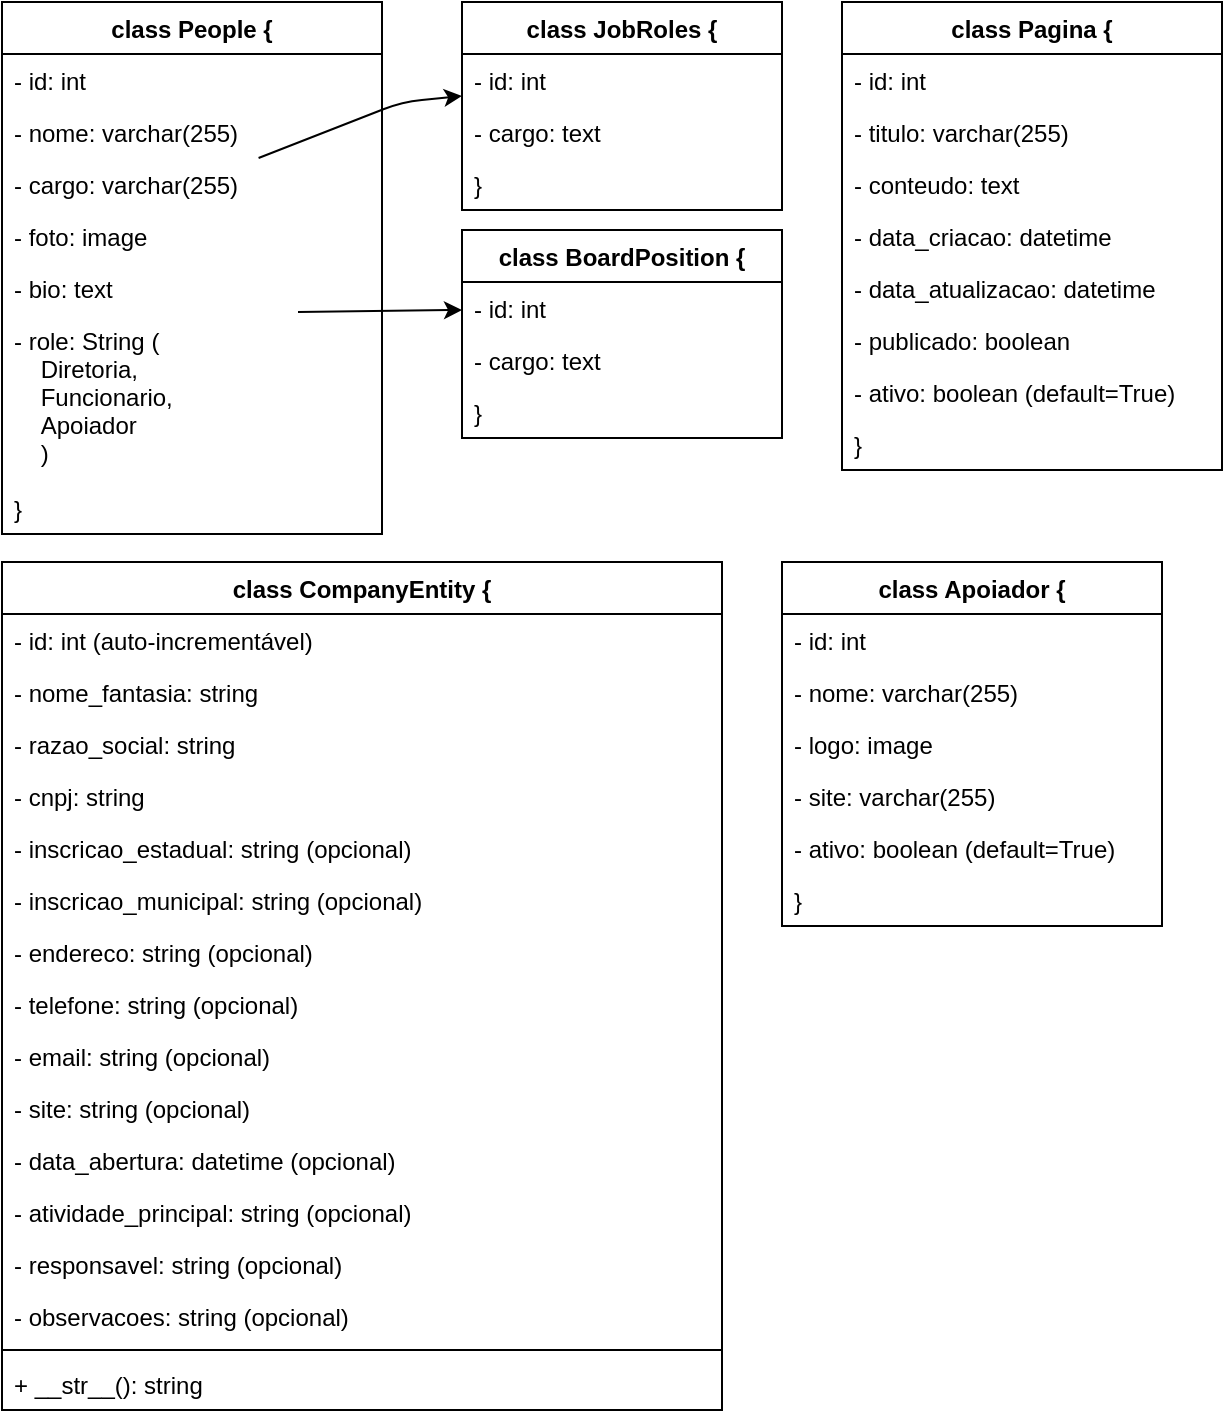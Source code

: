 <mxfile>
    <diagram id="N5vm4OwkP67fvOyBfEPK" name="Page-1">
        <mxGraphModel dx="1481" dy="491" grid="1" gridSize="10" guides="1" tooltips="1" connect="1" arrows="1" fold="1" page="1" pageScale="1" pageWidth="850" pageHeight="1100" math="0" shadow="0">
            <root>
                <mxCell id="0"/>
                <mxCell id="1" parent="0"/>
                <mxCell id="2" value="class Pagina {" style="swimlane;fontStyle=1;childLayout=stackLayout;horizontal=1;startSize=26;horizontalStack=0;resizeParent=1;resizeParentMax=0;resizeLast=0;collapsible=1;marginBottom=0;" parent="1" vertex="1">
                    <mxGeometry x="-380" y="110" width="190" height="234" as="geometry"/>
                </mxCell>
                <mxCell id="4" value="  - id: int" style="text;strokeColor=none;fillColor=none;align=left;verticalAlign=top;spacingLeft=4;spacingRight=4;overflow=hidden;rotatable=0;points=[[0,0.5],[1,0.5]];portConstraint=eastwest;" parent="2" vertex="1">
                    <mxGeometry y="26" width="190" height="26" as="geometry"/>
                </mxCell>
                <mxCell id="5" value="  - titulo: varchar(255)" style="text;strokeColor=none;fillColor=none;align=left;verticalAlign=top;spacingLeft=4;spacingRight=4;overflow=hidden;rotatable=0;points=[[0,0.5],[1,0.5]];portConstraint=eastwest;" parent="2" vertex="1">
                    <mxGeometry y="52" width="190" height="26" as="geometry"/>
                </mxCell>
                <mxCell id="6" value="  - conteudo: text" style="text;strokeColor=none;fillColor=none;align=left;verticalAlign=top;spacingLeft=4;spacingRight=4;overflow=hidden;rotatable=0;points=[[0,0.5],[1,0.5]];portConstraint=eastwest;" parent="2" vertex="1">
                    <mxGeometry y="78" width="190" height="26" as="geometry"/>
                </mxCell>
                <mxCell id="7" value="  - data_criacao: datetime" style="text;strokeColor=none;fillColor=none;align=left;verticalAlign=top;spacingLeft=4;spacingRight=4;overflow=hidden;rotatable=0;points=[[0,0.5],[1,0.5]];portConstraint=eastwest;" parent="2" vertex="1">
                    <mxGeometry y="104" width="190" height="26" as="geometry"/>
                </mxCell>
                <mxCell id="8" value="  - data_atualizacao: datetime" style="text;strokeColor=none;fillColor=none;align=left;verticalAlign=top;spacingLeft=4;spacingRight=4;overflow=hidden;rotatable=0;points=[[0,0.5],[1,0.5]];portConstraint=eastwest;" parent="2" vertex="1">
                    <mxGeometry y="130" width="190" height="26" as="geometry"/>
                </mxCell>
                <mxCell id="9" value="  - publicado: boolean" style="text;strokeColor=none;fillColor=none;align=left;verticalAlign=top;spacingLeft=4;spacingRight=4;overflow=hidden;rotatable=0;points=[[0,0.5],[1,0.5]];portConstraint=eastwest;" parent="2" vertex="1">
                    <mxGeometry y="156" width="190" height="26" as="geometry"/>
                </mxCell>
                <mxCell id="10" value="  - ativo: boolean (default=True)" style="text;strokeColor=none;fillColor=none;align=left;verticalAlign=top;spacingLeft=4;spacingRight=4;overflow=hidden;rotatable=0;points=[[0,0.5],[1,0.5]];portConstraint=eastwest;" parent="2" vertex="1">
                    <mxGeometry y="182" width="190" height="26" as="geometry"/>
                </mxCell>
                <mxCell id="43" value="  }" style="text;strokeColor=none;fillColor=none;align=left;verticalAlign=top;spacingLeft=4;spacingRight=4;overflow=hidden;rotatable=0;points=[[0,0.5],[1,0.5]];portConstraint=eastwest;" parent="2" vertex="1">
                    <mxGeometry y="208" width="190" height="26" as="geometry"/>
                </mxCell>
                <mxCell id="17" value="class Apoiador {" style="swimlane;fontStyle=1;childLayout=stackLayout;horizontal=1;startSize=26;horizontalStack=0;resizeParent=1;resizeParentMax=0;resizeLast=0;collapsible=1;marginBottom=0;" parent="1" vertex="1">
                    <mxGeometry x="-410" y="390" width="190" height="182" as="geometry"/>
                </mxCell>
                <mxCell id="18" value="  - id: int" style="text;strokeColor=none;fillColor=none;align=left;verticalAlign=top;spacingLeft=4;spacingRight=4;overflow=hidden;rotatable=0;points=[[0,0.5],[1,0.5]];portConstraint=eastwest;" parent="17" vertex="1">
                    <mxGeometry y="26" width="190" height="26" as="geometry"/>
                </mxCell>
                <mxCell id="19" value="  - nome: varchar(255)" style="text;strokeColor=none;fillColor=none;align=left;verticalAlign=top;spacingLeft=4;spacingRight=4;overflow=hidden;rotatable=0;points=[[0,0.5],[1,0.5]];portConstraint=eastwest;" parent="17" vertex="1">
                    <mxGeometry y="52" width="190" height="26" as="geometry"/>
                </mxCell>
                <mxCell id="20" value="  - logo: image" style="text;strokeColor=none;fillColor=none;align=left;verticalAlign=top;spacingLeft=4;spacingRight=4;overflow=hidden;rotatable=0;points=[[0,0.5],[1,0.5]];portConstraint=eastwest;" parent="17" vertex="1">
                    <mxGeometry y="78" width="190" height="26" as="geometry"/>
                </mxCell>
                <mxCell id="21" value="  - site: varchar(255)" style="text;strokeColor=none;fillColor=none;align=left;verticalAlign=top;spacingLeft=4;spacingRight=4;overflow=hidden;rotatable=0;points=[[0,0.5],[1,0.5]];portConstraint=eastwest;" parent="17" vertex="1">
                    <mxGeometry y="104" width="190" height="26" as="geometry"/>
                </mxCell>
                <mxCell id="22" value="  - ativo: boolean (default=True)" style="text;strokeColor=none;fillColor=none;align=left;verticalAlign=top;spacingLeft=4;spacingRight=4;overflow=hidden;rotatable=0;points=[[0,0.5],[1,0.5]];portConstraint=eastwest;" parent="17" vertex="1">
                    <mxGeometry y="130" width="190" height="26" as="geometry"/>
                </mxCell>
                <mxCell id="23" value="}" style="text;strokeColor=none;fillColor=none;align=left;verticalAlign=top;spacingLeft=4;spacingRight=4;overflow=hidden;rotatable=0;points=[[0,0.5],[1,0.5]];portConstraint=eastwest;" parent="17" vertex="1">
                    <mxGeometry y="156" width="190" height="26" as="geometry"/>
                </mxCell>
                <mxCell id="24" value="class People {" style="swimlane;fontStyle=1;childLayout=stackLayout;horizontal=1;startSize=26;horizontalStack=0;resizeParent=1;resizeParentMax=0;resizeLast=0;collapsible=1;marginBottom=0;" parent="1" vertex="1">
                    <mxGeometry x="-800" y="110" width="190" height="266" as="geometry"/>
                </mxCell>
                <mxCell id="25" value="  - id: int" style="text;strokeColor=none;fillColor=none;align=left;verticalAlign=top;spacingLeft=4;spacingRight=4;overflow=hidden;rotatable=0;points=[[0,0.5],[1,0.5]];portConstraint=eastwest;" parent="24" vertex="1">
                    <mxGeometry y="26" width="190" height="26" as="geometry"/>
                </mxCell>
                <mxCell id="26" value="  - nome: varchar(255)" style="text;strokeColor=none;fillColor=none;align=left;verticalAlign=top;spacingLeft=4;spacingRight=4;overflow=hidden;rotatable=0;points=[[0,0.5],[1,0.5]];portConstraint=eastwest;" parent="24" vertex="1">
                    <mxGeometry y="52" width="190" height="26" as="geometry"/>
                </mxCell>
                <mxCell id="27" value="  - cargo: varchar(255)" style="text;strokeColor=none;fillColor=none;align=left;verticalAlign=top;spacingLeft=4;spacingRight=4;overflow=hidden;rotatable=0;points=[[0,0.5],[1,0.5]];portConstraint=eastwest;" parent="24" vertex="1">
                    <mxGeometry y="78" width="190" height="26" as="geometry"/>
                </mxCell>
                <mxCell id="28" value="  - foto: image" style="text;strokeColor=none;fillColor=none;align=left;verticalAlign=top;spacingLeft=4;spacingRight=4;overflow=hidden;rotatable=0;points=[[0,0.5],[1,0.5]];portConstraint=eastwest;" parent="24" vertex="1">
                    <mxGeometry y="104" width="190" height="26" as="geometry"/>
                </mxCell>
                <mxCell id="29" value="  - bio: text" style="text;strokeColor=none;fillColor=none;align=left;verticalAlign=top;spacingLeft=4;spacingRight=4;overflow=hidden;rotatable=0;points=[[0,0.5],[1,0.5]];portConstraint=eastwest;" parent="24" vertex="1">
                    <mxGeometry y="130" width="190" height="26" as="geometry"/>
                </mxCell>
                <mxCell id="44" value="  - role: String (&#10;    Diretoria, &#10;    Funcionario, &#10;    Apoiador &#10;    )&#10;" style="text;strokeColor=none;fillColor=none;align=left;verticalAlign=top;spacingLeft=4;spacingRight=4;overflow=hidden;rotatable=0;points=[[0,0.5],[1,0.5]];portConstraint=eastwest;" parent="24" vertex="1">
                    <mxGeometry y="156" width="190" height="84" as="geometry"/>
                </mxCell>
                <mxCell id="48" value="}" style="text;strokeColor=none;fillColor=none;align=left;verticalAlign=top;spacingLeft=4;spacingRight=4;overflow=hidden;rotatable=0;points=[[0,0.5],[1,0.5]];portConstraint=eastwest;" parent="24" vertex="1">
                    <mxGeometry y="240" width="190" height="26" as="geometry"/>
                </mxCell>
                <mxCell id="49" value="class JobRoles {" style="swimlane;fontStyle=1;childLayout=stackLayout;horizontal=1;startSize=26;horizontalStack=0;resizeParent=1;resizeParentMax=0;resizeLast=0;collapsible=1;marginBottom=0;" parent="1" vertex="1">
                    <mxGeometry x="-570" y="110" width="160" height="104" as="geometry"/>
                </mxCell>
                <mxCell id="50" value="  - id: int" style="text;strokeColor=none;fillColor=none;align=left;verticalAlign=top;spacingLeft=4;spacingRight=4;overflow=hidden;rotatable=0;points=[[0,0.5],[1,0.5]];portConstraint=eastwest;" parent="49" vertex="1">
                    <mxGeometry y="26" width="160" height="26" as="geometry"/>
                </mxCell>
                <mxCell id="51" value="  - cargo: text" style="text;strokeColor=none;fillColor=none;align=left;verticalAlign=top;spacingLeft=4;spacingRight=4;overflow=hidden;rotatable=0;points=[[0,0.5],[1,0.5]];portConstraint=eastwest;" parent="49" vertex="1">
                    <mxGeometry y="52" width="160" height="26" as="geometry"/>
                </mxCell>
                <mxCell id="53" value="}" style="text;strokeColor=none;fillColor=none;align=left;verticalAlign=top;spacingLeft=4;spacingRight=4;overflow=hidden;rotatable=0;points=[[0,0.5],[1,0.5]];portConstraint=eastwest;" parent="49" vertex="1">
                    <mxGeometry y="78" width="160" height="26" as="geometry"/>
                </mxCell>
                <mxCell id="54" style="edgeStyle=none;html=1;" parent="1" source="27" target="50" edge="1">
                    <mxGeometry relative="1" as="geometry">
                        <Array as="points">
                            <mxPoint x="-600" y="160"/>
                        </Array>
                    </mxGeometry>
                </mxCell>
                <mxCell id="56" value="class BoardPosition {" style="swimlane;fontStyle=1;childLayout=stackLayout;horizontal=1;startSize=26;horizontalStack=0;resizeParent=1;resizeParentMax=0;resizeLast=0;collapsible=1;marginBottom=0;" parent="1" vertex="1">
                    <mxGeometry x="-570" y="224" width="160" height="104" as="geometry"/>
                </mxCell>
                <mxCell id="57" value="  - id: int" style="text;strokeColor=none;fillColor=none;align=left;verticalAlign=top;spacingLeft=4;spacingRight=4;overflow=hidden;rotatable=0;points=[[0,0.5],[1,0.5]];portConstraint=eastwest;" parent="56" vertex="1">
                    <mxGeometry y="26" width="160" height="26" as="geometry"/>
                </mxCell>
                <mxCell id="58" value="  - cargo: text" style="text;strokeColor=none;fillColor=none;align=left;verticalAlign=top;spacingLeft=4;spacingRight=4;overflow=hidden;rotatable=0;points=[[0,0.5],[1,0.5]];portConstraint=eastwest;" parent="56" vertex="1">
                    <mxGeometry y="52" width="160" height="26" as="geometry"/>
                </mxCell>
                <mxCell id="59" value="}" style="text;strokeColor=none;fillColor=none;align=left;verticalAlign=top;spacingLeft=4;spacingRight=4;overflow=hidden;rotatable=0;points=[[0,0.5],[1,0.5]];portConstraint=eastwest;" parent="56" vertex="1">
                    <mxGeometry y="78" width="160" height="26" as="geometry"/>
                </mxCell>
                <mxCell id="60" style="edgeStyle=none;html=1;exitX=0.779;exitY=-0.012;exitDx=0;exitDy=0;exitPerimeter=0;" parent="1" source="44" target="57" edge="1">
                    <mxGeometry relative="1" as="geometry"/>
                </mxCell>
                <mxCell id="100" value="class CompanyEntity {" style="swimlane;fontStyle=1;childLayout=stackLayout;horizontal=1;startSize=26;horizontalStack=0;resizeParent=1;resizeParentMax=0;resizeLast=0;collapsible=1;marginBottom=0;" parent="1" vertex="1">
                    <mxGeometry x="-800" y="390" width="360" height="424" as="geometry"/>
                </mxCell>
                <mxCell id="101" value="- id: int (auto-incrementável)" style="text;strokeColor=none;fillColor=none;align=left;verticalAlign=top;spacingLeft=4;spacingRight=4;overflow=hidden;rotatable=0;points=[[0,0.5],[1,0.5]];portConstraint=eastwest;" parent="100" vertex="1">
                    <mxGeometry y="26" width="360" height="26" as="geometry"/>
                </mxCell>
                <mxCell id="102" value="- nome_fantasia: string" style="text;strokeColor=none;fillColor=none;align=left;verticalAlign=top;spacingLeft=4;spacingRight=4;overflow=hidden;rotatable=0;points=[[0,0.5],[1,0.5]];portConstraint=eastwest;" parent="100" vertex="1">
                    <mxGeometry y="52" width="360" height="26" as="geometry"/>
                </mxCell>
                <mxCell id="103" value="- razao_social: string" style="text;strokeColor=none;fillColor=none;align=left;verticalAlign=top;spacingLeft=4;spacingRight=4;overflow=hidden;rotatable=0;points=[[0,0.5],[1,0.5]];portConstraint=eastwest;" parent="100" vertex="1">
                    <mxGeometry y="78" width="360" height="26" as="geometry"/>
                </mxCell>
                <mxCell id="104" value="- cnpj: string" style="text;strokeColor=none;fillColor=none;align=left;verticalAlign=top;spacingLeft=4;spacingRight=4;overflow=hidden;rotatable=0;points=[[0,0.5],[1,0.5]];portConstraint=eastwest;" parent="100" vertex="1">
                    <mxGeometry y="104" width="360" height="26" as="geometry"/>
                </mxCell>
                <mxCell id="105" value="- inscricao_estadual: string (opcional)" style="text;strokeColor=none;fillColor=none;align=left;verticalAlign=top;spacingLeft=4;spacingRight=4;overflow=hidden;rotatable=0;points=[[0,0.5],[1,0.5]];portConstraint=eastwest;" parent="100" vertex="1">
                    <mxGeometry y="130" width="360" height="26" as="geometry"/>
                </mxCell>
                <mxCell id="106" value="- inscricao_municipal: string (opcional)" style="text;strokeColor=none;fillColor=none;align=left;verticalAlign=top;spacingLeft=4;spacingRight=4;overflow=hidden;rotatable=0;points=[[0,0.5],[1,0.5]];portConstraint=eastwest;" parent="100" vertex="1">
                    <mxGeometry y="156" width="360" height="26" as="geometry"/>
                </mxCell>
                <mxCell id="107" value="- endereco: string (opcional)" style="text;strokeColor=none;fillColor=none;align=left;verticalAlign=top;spacingLeft=4;spacingRight=4;overflow=hidden;rotatable=0;points=[[0,0.5],[1,0.5]];portConstraint=eastwest;" parent="100" vertex="1">
                    <mxGeometry y="182" width="360" height="26" as="geometry"/>
                </mxCell>
                <mxCell id="108" value="- telefone: string (opcional)" style="text;strokeColor=none;fillColor=none;align=left;verticalAlign=top;spacingLeft=4;spacingRight=4;overflow=hidden;rotatable=0;points=[[0,0.5],[1,0.5]];portConstraint=eastwest;" parent="100" vertex="1">
                    <mxGeometry y="208" width="360" height="26" as="geometry"/>
                </mxCell>
                <mxCell id="109" value="- email: string (opcional)" style="text;strokeColor=none;fillColor=none;align=left;verticalAlign=top;spacingLeft=4;spacingRight=4;overflow=hidden;rotatable=0;points=[[0,0.5],[1,0.5]];portConstraint=eastwest;" parent="100" vertex="1">
                    <mxGeometry y="234" width="360" height="26" as="geometry"/>
                </mxCell>
                <mxCell id="110" value="- site: string (opcional)" style="text;strokeColor=none;fillColor=none;align=left;verticalAlign=top;spacingLeft=4;spacingRight=4;overflow=hidden;rotatable=0;points=[[0,0.5],[1,0.5]];portConstraint=eastwest;" parent="100" vertex="1">
                    <mxGeometry y="260" width="360" height="26" as="geometry"/>
                </mxCell>
                <mxCell id="111" value="- data_abertura: datetime (opcional)" style="text;strokeColor=none;fillColor=none;align=left;verticalAlign=top;spacingLeft=4;spacingRight=4;overflow=hidden;rotatable=0;points=[[0,0.5],[1,0.5]];portConstraint=eastwest;" parent="100" vertex="1">
                    <mxGeometry y="286" width="360" height="26" as="geometry"/>
                </mxCell>
                <mxCell id="112" value="- atividade_principal: string (opcional)" style="text;strokeColor=none;fillColor=none;align=left;verticalAlign=top;spacingLeft=4;spacingRight=4;overflow=hidden;rotatable=0;points=[[0,0.5],[1,0.5]];portConstraint=eastwest;" parent="100" vertex="1">
                    <mxGeometry y="312" width="360" height="26" as="geometry"/>
                </mxCell>
                <mxCell id="113" value="- responsavel: string (opcional)" style="text;strokeColor=none;fillColor=none;align=left;verticalAlign=top;spacingLeft=4;spacingRight=4;overflow=hidden;rotatable=0;points=[[0,0.5],[1,0.5]];portConstraint=eastwest;" parent="100" vertex="1">
                    <mxGeometry y="338" width="360" height="26" as="geometry"/>
                </mxCell>
                <mxCell id="114" value="- observacoes: string (opcional)" style="text;strokeColor=none;fillColor=none;align=left;verticalAlign=top;spacingLeft=4;spacingRight=4;overflow=hidden;rotatable=0;points=[[0,0.5],[1,0.5]];portConstraint=eastwest;" parent="100" vertex="1">
                    <mxGeometry y="364" width="360" height="26" as="geometry"/>
                </mxCell>
                <mxCell id="115" value="" style="line;strokeWidth=1;fillColor=none;align=left;verticalAlign=middle;spacingTop=-1;spacingLeft=3;spacingRight=3;rotatable=0;labelPosition=right;points=[];portConstraint=eastwest;" parent="100" vertex="1">
                    <mxGeometry y="390" width="360" height="8" as="geometry"/>
                </mxCell>
                <mxCell id="142" value="+ __str__(): string" style="text;strokeColor=none;fillColor=none;align=left;verticalAlign=top;spacingLeft=4;spacingRight=4;overflow=hidden;rotatable=0;points=[[0,0.5],[1,0.5]];portConstraint=eastwest;" parent="100" vertex="1">
                    <mxGeometry y="398" width="360" height="26" as="geometry"/>
                </mxCell>
            </root>
        </mxGraphModel>
    </diagram>
</mxfile>